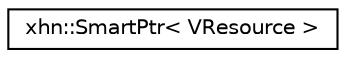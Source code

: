 digraph "Graphical Class Hierarchy"
{
  edge [fontname="Helvetica",fontsize="10",labelfontname="Helvetica",labelfontsize="10"];
  node [fontname="Helvetica",fontsize="10",shape=record];
  rankdir="LR";
  Node1 [label="xhn::SmartPtr\< VResource \>",height=0.2,width=0.4,color="black", fillcolor="white", style="filled",URL="$classxhn_1_1_smart_ptr.html"];
}
